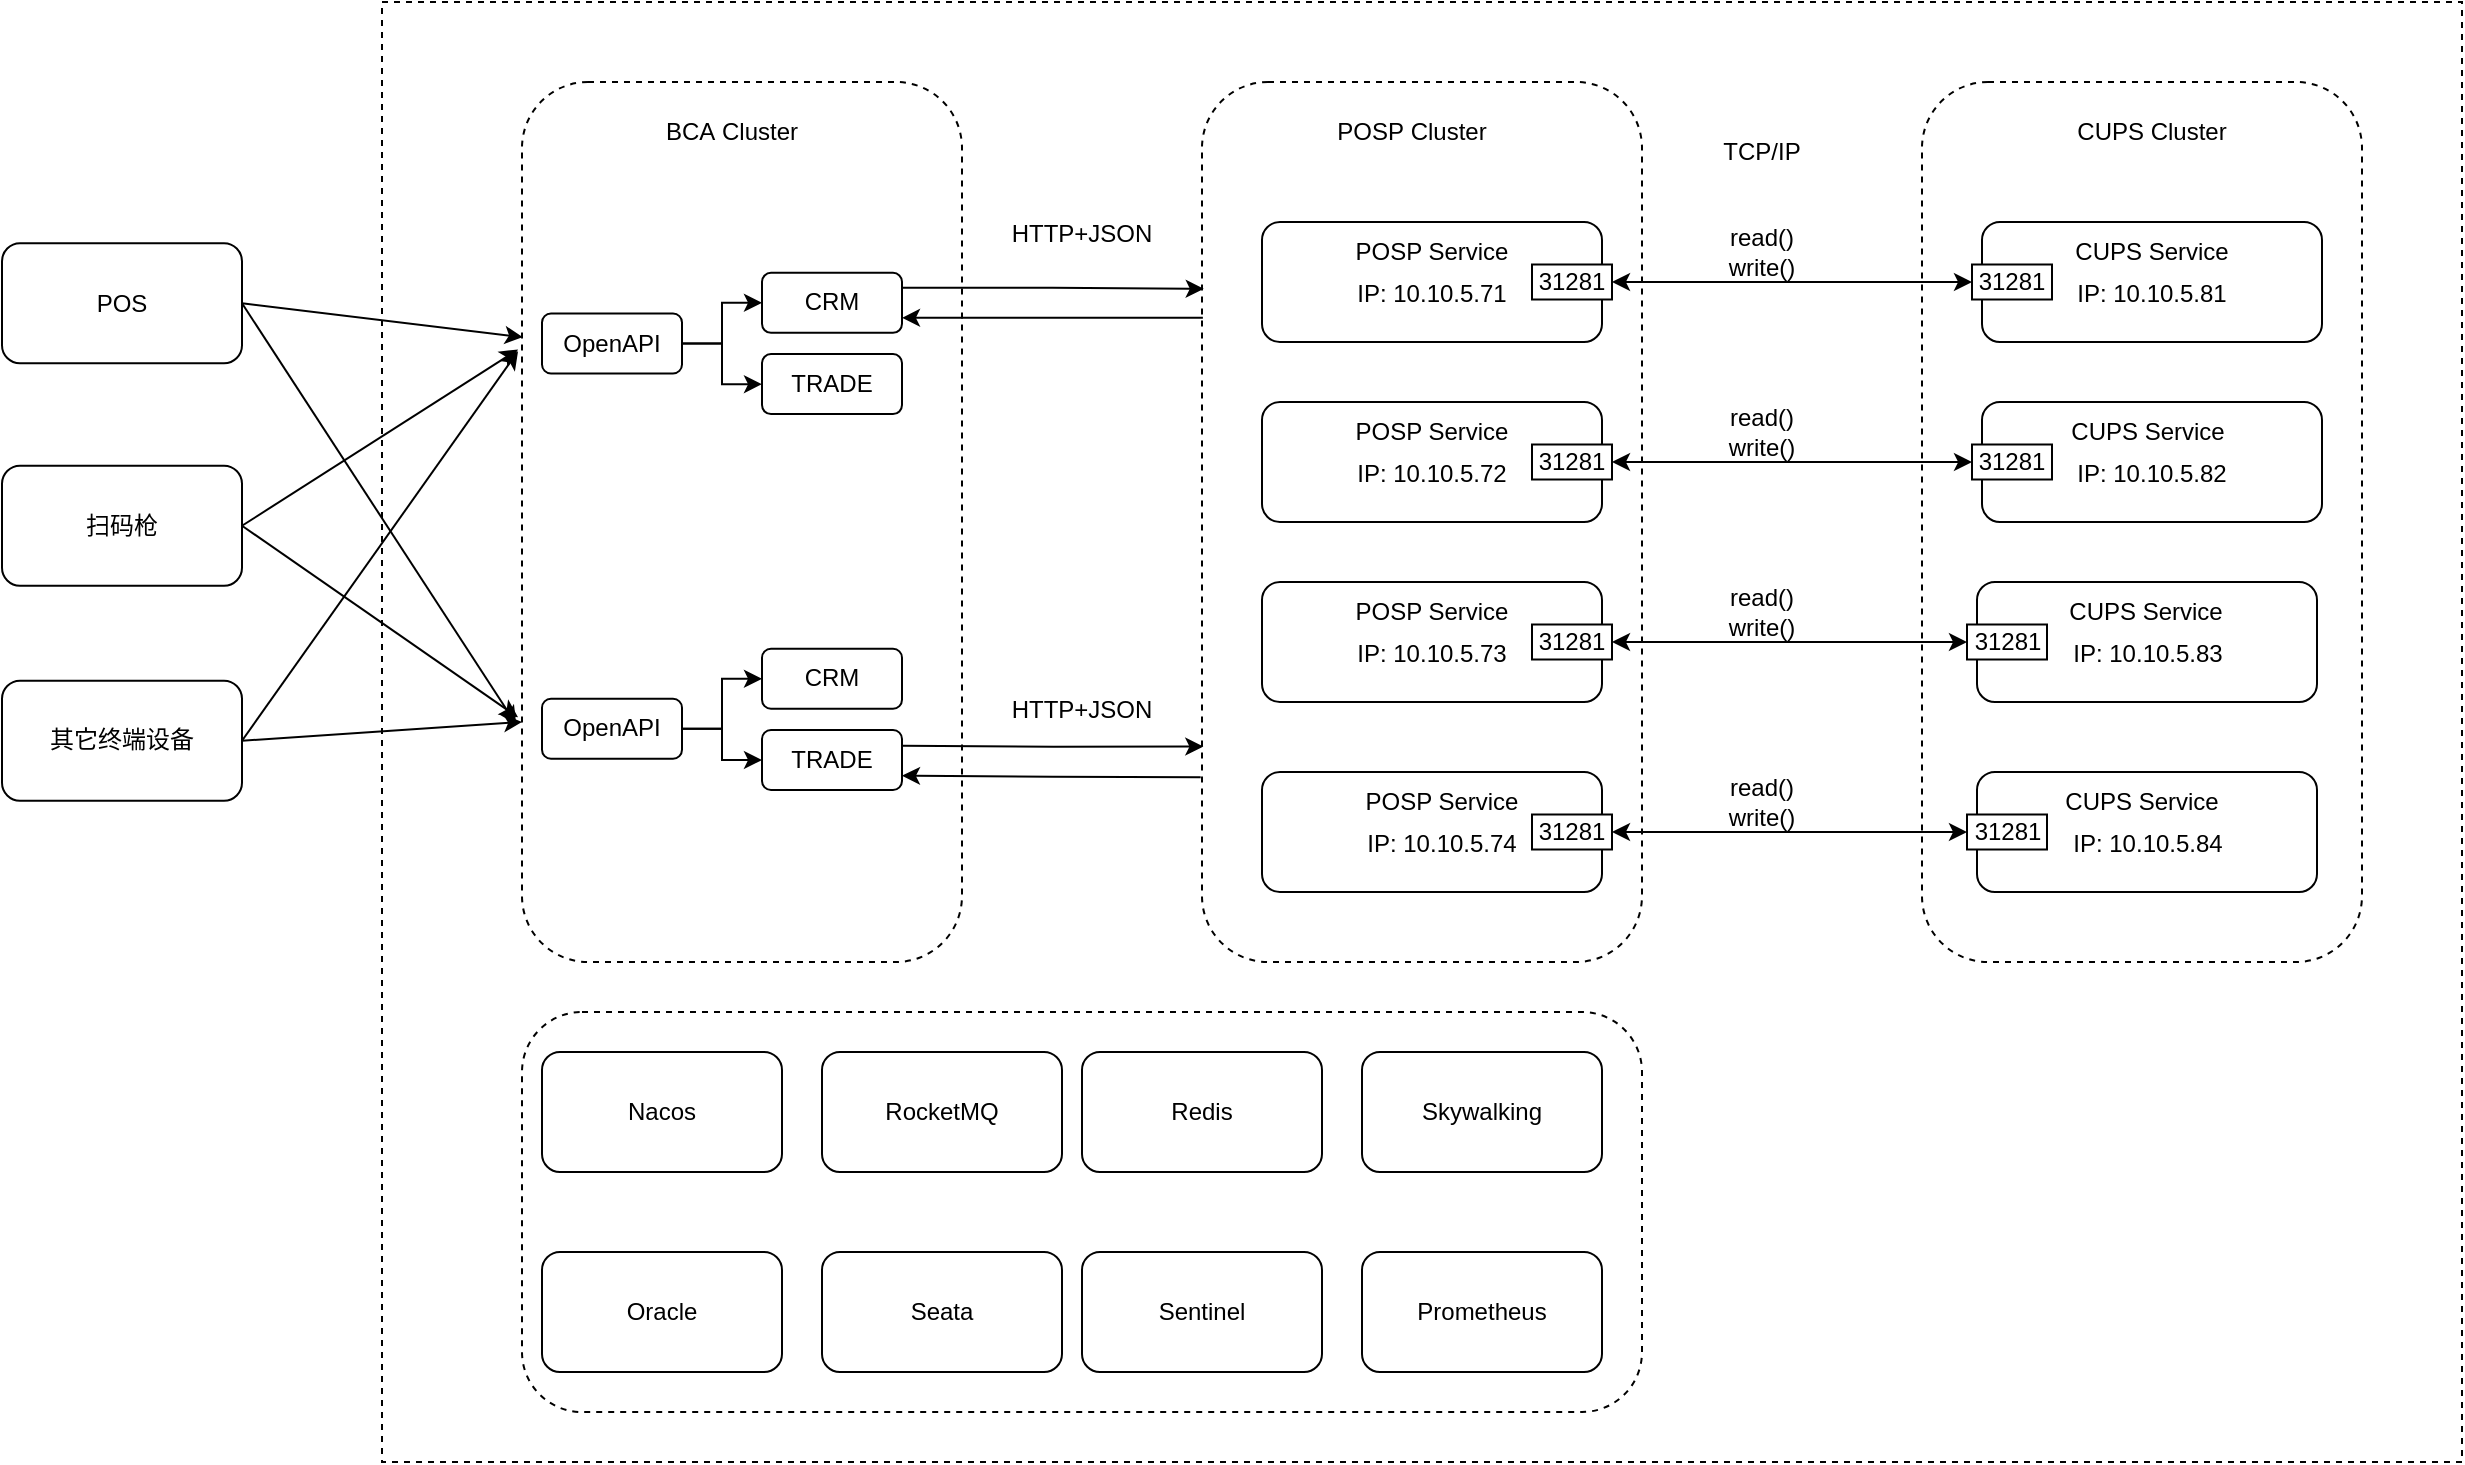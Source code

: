 <mxfile version="26.1.1">
  <diagram name="第 1 页" id="-P5E99QZVnwb-VCPSgCj">
    <mxGraphModel dx="2243" dy="946" grid="1" gridSize="10" guides="1" tooltips="1" connect="1" arrows="1" fold="1" page="1" pageScale="1" pageWidth="827" pageHeight="1169" math="0" shadow="0">
      <root>
        <mxCell id="0" />
        <mxCell id="1" parent="0" />
        <mxCell id="w0YdTihby0F7IcrnFkbi-124" value="" style="rounded=0;whiteSpace=wrap;html=1;dashed=1;" vertex="1" parent="1">
          <mxGeometry x="-180" y="140" width="1040" height="730" as="geometry" />
        </mxCell>
        <mxCell id="w0YdTihby0F7IcrnFkbi-1" value="" style="rounded=1;whiteSpace=wrap;html=1;dashed=1;" vertex="1" parent="1">
          <mxGeometry x="590" y="180" width="220" height="440" as="geometry" />
        </mxCell>
        <mxCell id="w0YdTihby0F7IcrnFkbi-6" value="&lt;div style=&quot;text-align: start;&quot;&gt;&lt;span style=&quot;background-color: transparent; color: light-dark(rgb(0, 0, 0), rgb(255, 255, 255));&quot;&gt;CUPS Cluster&lt;/span&gt;&lt;/div&gt;" style="text;html=1;align=center;verticalAlign=middle;whiteSpace=wrap;rounded=0;" vertex="1" parent="1">
          <mxGeometry x="665" y="190" width="80" height="30" as="geometry" />
        </mxCell>
        <mxCell id="w0YdTihby0F7IcrnFkbi-7" value="" style="rounded=1;whiteSpace=wrap;html=1;" vertex="1" parent="1">
          <mxGeometry x="620" y="250" width="170" height="60" as="geometry" />
        </mxCell>
        <mxCell id="w0YdTihby0F7IcrnFkbi-9" value="IP: 10.10.5.81" style="text;html=1;align=center;verticalAlign=middle;whiteSpace=wrap;rounded=0;" vertex="1" parent="1">
          <mxGeometry x="655" y="271.25" width="100" height="30" as="geometry" />
        </mxCell>
        <mxCell id="w0YdTihby0F7IcrnFkbi-11" value="31281" style="rounded=0;whiteSpace=wrap;html=1;" vertex="1" parent="1">
          <mxGeometry x="615" y="271.25" width="40" height="17.5" as="geometry" />
        </mxCell>
        <mxCell id="w0YdTihby0F7IcrnFkbi-12" value="CUPS Service" style="text;html=1;align=center;verticalAlign=middle;whiteSpace=wrap;rounded=0;" vertex="1" parent="1">
          <mxGeometry x="656.25" y="250" width="97.5" height="30" as="geometry" />
        </mxCell>
        <mxCell id="w0YdTihby0F7IcrnFkbi-17" value="" style="rounded=1;whiteSpace=wrap;html=1;" vertex="1" parent="1">
          <mxGeometry x="620" y="340" width="170" height="60" as="geometry" />
        </mxCell>
        <mxCell id="w0YdTihby0F7IcrnFkbi-18" value="IP: 10.10.5.82" style="text;html=1;align=center;verticalAlign=middle;whiteSpace=wrap;rounded=0;" vertex="1" parent="1">
          <mxGeometry x="655" y="361.25" width="100" height="30" as="geometry" />
        </mxCell>
        <mxCell id="w0YdTihby0F7IcrnFkbi-19" value="31281" style="rounded=0;whiteSpace=wrap;html=1;" vertex="1" parent="1">
          <mxGeometry x="615" y="361.25" width="40" height="17.5" as="geometry" />
        </mxCell>
        <mxCell id="w0YdTihby0F7IcrnFkbi-21" value="" style="rounded=1;whiteSpace=wrap;html=1;" vertex="1" parent="1">
          <mxGeometry x="617.5" y="430" width="170" height="60" as="geometry" />
        </mxCell>
        <mxCell id="w0YdTihby0F7IcrnFkbi-22" value="IP: 10.10.5.83" style="text;html=1;align=center;verticalAlign=middle;whiteSpace=wrap;rounded=0;" vertex="1" parent="1">
          <mxGeometry x="652.5" y="451.25" width="100" height="30" as="geometry" />
        </mxCell>
        <mxCell id="w0YdTihby0F7IcrnFkbi-23" value="31281" style="rounded=0;whiteSpace=wrap;html=1;" vertex="1" parent="1">
          <mxGeometry x="612.5" y="451.25" width="40" height="17.5" as="geometry" />
        </mxCell>
        <mxCell id="w0YdTihby0F7IcrnFkbi-25" value="" style="rounded=1;whiteSpace=wrap;html=1;" vertex="1" parent="1">
          <mxGeometry x="617.5" y="525" width="170" height="60" as="geometry" />
        </mxCell>
        <mxCell id="w0YdTihby0F7IcrnFkbi-26" value="IP: 10.10.5.84" style="text;html=1;align=center;verticalAlign=middle;whiteSpace=wrap;rounded=0;" vertex="1" parent="1">
          <mxGeometry x="652.5" y="546.25" width="100" height="30" as="geometry" />
        </mxCell>
        <mxCell id="w0YdTihby0F7IcrnFkbi-27" value="31281" style="rounded=0;whiteSpace=wrap;html=1;" vertex="1" parent="1">
          <mxGeometry x="612.5" y="546.25" width="40" height="17.5" as="geometry" />
        </mxCell>
        <mxCell id="w0YdTihby0F7IcrnFkbi-29" value="" style="rounded=1;whiteSpace=wrap;html=1;dashed=1;" vertex="1" parent="1">
          <mxGeometry x="230" y="180" width="220" height="440" as="geometry" />
        </mxCell>
        <mxCell id="w0YdTihby0F7IcrnFkbi-30" value="POSP&amp;nbsp;&lt;span style=&quot;text-align: start;&quot;&gt;Cluster&lt;/span&gt;" style="text;html=1;align=center;verticalAlign=middle;whiteSpace=wrap;rounded=0;" vertex="1" parent="1">
          <mxGeometry x="290" y="190" width="90" height="30" as="geometry" />
        </mxCell>
        <mxCell id="w0YdTihby0F7IcrnFkbi-31" value="" style="rounded=1;whiteSpace=wrap;html=1;" vertex="1" parent="1">
          <mxGeometry x="260" y="525" width="170" height="60" as="geometry" />
        </mxCell>
        <mxCell id="w0YdTihby0F7IcrnFkbi-32" value="IP: 10.10.5.74" style="text;html=1;align=center;verticalAlign=middle;whiteSpace=wrap;rounded=0;" vertex="1" parent="1">
          <mxGeometry x="300" y="546.25" width="100" height="30" as="geometry" />
        </mxCell>
        <mxCell id="w0YdTihby0F7IcrnFkbi-65" style="edgeStyle=orthogonalEdgeStyle;rounded=0;orthogonalLoop=1;jettySize=auto;html=1;exitX=1;exitY=0.5;exitDx=0;exitDy=0;entryX=0;entryY=0.5;entryDx=0;entryDy=0;startArrow=classic;startFill=1;" edge="1" parent="1" source="w0YdTihby0F7IcrnFkbi-33" target="w0YdTihby0F7IcrnFkbi-27">
          <mxGeometry relative="1" as="geometry" />
        </mxCell>
        <mxCell id="w0YdTihby0F7IcrnFkbi-33" value="31281" style="rounded=0;whiteSpace=wrap;html=1;" vertex="1" parent="1">
          <mxGeometry x="395" y="546.25" width="40" height="17.5" as="geometry" />
        </mxCell>
        <mxCell id="w0YdTihby0F7IcrnFkbi-39" value="" style="rounded=1;whiteSpace=wrap;html=1;" vertex="1" parent="1">
          <mxGeometry x="260" y="430" width="170" height="60" as="geometry" />
        </mxCell>
        <mxCell id="w0YdTihby0F7IcrnFkbi-40" value="IP: 10.10.5.73" style="text;html=1;align=center;verticalAlign=middle;whiteSpace=wrap;rounded=0;" vertex="1" parent="1">
          <mxGeometry x="295" y="451.25" width="100" height="30" as="geometry" />
        </mxCell>
        <mxCell id="w0YdTihby0F7IcrnFkbi-63" style="edgeStyle=orthogonalEdgeStyle;rounded=0;orthogonalLoop=1;jettySize=auto;html=1;exitX=1;exitY=0.5;exitDx=0;exitDy=0;entryX=0;entryY=0.5;entryDx=0;entryDy=0;startArrow=classic;startFill=1;" edge="1" parent="1" source="w0YdTihby0F7IcrnFkbi-41" target="w0YdTihby0F7IcrnFkbi-23">
          <mxGeometry relative="1" as="geometry" />
        </mxCell>
        <mxCell id="w0YdTihby0F7IcrnFkbi-41" value="31281" style="rounded=0;whiteSpace=wrap;html=1;" vertex="1" parent="1">
          <mxGeometry x="395" y="451.25" width="40" height="17.5" as="geometry" />
        </mxCell>
        <mxCell id="w0YdTihby0F7IcrnFkbi-43" value="" style="rounded=1;whiteSpace=wrap;html=1;" vertex="1" parent="1">
          <mxGeometry x="260" y="340" width="170" height="60" as="geometry" />
        </mxCell>
        <mxCell id="w0YdTihby0F7IcrnFkbi-44" value="IP: 10.10.5.72" style="text;html=1;align=center;verticalAlign=middle;whiteSpace=wrap;rounded=0;" vertex="1" parent="1">
          <mxGeometry x="295" y="361.25" width="100" height="30" as="geometry" />
        </mxCell>
        <mxCell id="w0YdTihby0F7IcrnFkbi-61" style="edgeStyle=orthogonalEdgeStyle;rounded=0;orthogonalLoop=1;jettySize=auto;html=1;exitX=1;exitY=0.5;exitDx=0;exitDy=0;startArrow=classic;startFill=1;" edge="1" parent="1" source="w0YdTihby0F7IcrnFkbi-45" target="w0YdTihby0F7IcrnFkbi-19">
          <mxGeometry relative="1" as="geometry" />
        </mxCell>
        <mxCell id="w0YdTihby0F7IcrnFkbi-45" value="31281" style="rounded=0;whiteSpace=wrap;html=1;" vertex="1" parent="1">
          <mxGeometry x="395" y="361.25" width="40" height="17.5" as="geometry" />
        </mxCell>
        <mxCell id="w0YdTihby0F7IcrnFkbi-47" value="" style="rounded=1;whiteSpace=wrap;html=1;" vertex="1" parent="1">
          <mxGeometry x="260" y="250" width="170" height="60" as="geometry" />
        </mxCell>
        <mxCell id="w0YdTihby0F7IcrnFkbi-48" value="IP: 10.10.5.71" style="text;html=1;align=center;verticalAlign=middle;whiteSpace=wrap;rounded=0;" vertex="1" parent="1">
          <mxGeometry x="295" y="271.25" width="100" height="30" as="geometry" />
        </mxCell>
        <mxCell id="w0YdTihby0F7IcrnFkbi-59" style="edgeStyle=orthogonalEdgeStyle;rounded=0;orthogonalLoop=1;jettySize=auto;html=1;exitX=1;exitY=0.5;exitDx=0;exitDy=0;entryX=0;entryY=0.5;entryDx=0;entryDy=0;startArrow=classic;startFill=1;" edge="1" parent="1" source="w0YdTihby0F7IcrnFkbi-49" target="w0YdTihby0F7IcrnFkbi-11">
          <mxGeometry relative="1" as="geometry" />
        </mxCell>
        <mxCell id="w0YdTihby0F7IcrnFkbi-49" value="31281" style="rounded=0;whiteSpace=wrap;html=1;" vertex="1" parent="1">
          <mxGeometry x="395" y="271.25" width="40" height="17.5" as="geometry" />
        </mxCell>
        <mxCell id="w0YdTihby0F7IcrnFkbi-50" value="POSP Service" style="text;html=1;align=center;verticalAlign=middle;whiteSpace=wrap;rounded=0;" vertex="1" parent="1">
          <mxGeometry x="300" y="250" width="90" height="30" as="geometry" />
        </mxCell>
        <mxCell id="w0YdTihby0F7IcrnFkbi-51" value="" style="rounded=1;whiteSpace=wrap;html=1;dashed=1;" vertex="1" parent="1">
          <mxGeometry x="-110" y="180" width="220" height="440" as="geometry" />
        </mxCell>
        <mxCell id="w0YdTihby0F7IcrnFkbi-52" value="BCA&amp;nbsp;&lt;span style=&quot;text-align: start;&quot;&gt;Cluster&lt;/span&gt;" style="text;html=1;align=center;verticalAlign=middle;whiteSpace=wrap;rounded=0;" vertex="1" parent="1">
          <mxGeometry x="-60" y="190" width="110" height="30" as="geometry" />
        </mxCell>
        <mxCell id="w0YdTihby0F7IcrnFkbi-53" value="POS" style="rounded=1;whiteSpace=wrap;html=1;" vertex="1" parent="1">
          <mxGeometry x="-370" y="260.63" width="120" height="60" as="geometry" />
        </mxCell>
        <mxCell id="w0YdTihby0F7IcrnFkbi-54" value="扫码枪" style="rounded=1;whiteSpace=wrap;html=1;" vertex="1" parent="1">
          <mxGeometry x="-370" y="371.88" width="120" height="60" as="geometry" />
        </mxCell>
        <mxCell id="w0YdTihby0F7IcrnFkbi-103" style="edgeStyle=none;rounded=0;orthogonalLoop=1;jettySize=auto;html=1;exitX=1;exitY=0.5;exitDx=0;exitDy=0;" edge="1" parent="1" source="w0YdTihby0F7IcrnFkbi-55">
          <mxGeometry relative="1" as="geometry">
            <mxPoint x="-110" y="500" as="targetPoint" />
          </mxGeometry>
        </mxCell>
        <mxCell id="w0YdTihby0F7IcrnFkbi-55" value="其它终端设备" style="rounded=1;whiteSpace=wrap;html=1;" vertex="1" parent="1">
          <mxGeometry x="-370" y="479.38" width="120" height="60" as="geometry" />
        </mxCell>
        <mxCell id="w0YdTihby0F7IcrnFkbi-60" value="read()&lt;div&gt;&lt;span style=&quot;background-color: transparent; color: light-dark(rgb(0, 0, 0), rgb(255, 255, 255));&quot;&gt;write()&lt;/span&gt;&lt;/div&gt;" style="text;html=1;align=center;verticalAlign=middle;whiteSpace=wrap;rounded=0;" vertex="1" parent="1">
          <mxGeometry x="480" y="250" width="60" height="30" as="geometry" />
        </mxCell>
        <mxCell id="w0YdTihby0F7IcrnFkbi-62" value="read()&lt;div&gt;&lt;span style=&quot;background-color: transparent; color: light-dark(rgb(0, 0, 0), rgb(255, 255, 255));&quot;&gt;write()&lt;/span&gt;&lt;/div&gt;" style="text;html=1;align=center;verticalAlign=middle;whiteSpace=wrap;rounded=0;" vertex="1" parent="1">
          <mxGeometry x="480" y="340" width="60" height="30" as="geometry" />
        </mxCell>
        <mxCell id="w0YdTihby0F7IcrnFkbi-64" value="read()&lt;div&gt;&lt;span style=&quot;background-color: transparent; color: light-dark(rgb(0, 0, 0), rgb(255, 255, 255));&quot;&gt;write()&lt;/span&gt;&lt;/div&gt;" style="text;html=1;align=center;verticalAlign=middle;whiteSpace=wrap;rounded=0;" vertex="1" parent="1">
          <mxGeometry x="480" y="430" width="60" height="30" as="geometry" />
        </mxCell>
        <mxCell id="w0YdTihby0F7IcrnFkbi-66" value="read()&lt;div&gt;&lt;span style=&quot;background-color: transparent; color: light-dark(rgb(0, 0, 0), rgb(255, 255, 255));&quot;&gt;write()&lt;/span&gt;&lt;/div&gt;" style="text;html=1;align=center;verticalAlign=middle;whiteSpace=wrap;rounded=0;" vertex="1" parent="1">
          <mxGeometry x="480" y="525" width="60" height="30" as="geometry" />
        </mxCell>
        <mxCell id="w0YdTihby0F7IcrnFkbi-78" style="edgeStyle=orthogonalEdgeStyle;rounded=0;orthogonalLoop=1;jettySize=auto;html=1;exitX=1;exitY=0.5;exitDx=0;exitDy=0;" edge="1" parent="1" source="w0YdTihby0F7IcrnFkbi-68" target="w0YdTihby0F7IcrnFkbi-70">
          <mxGeometry relative="1" as="geometry" />
        </mxCell>
        <mxCell id="w0YdTihby0F7IcrnFkbi-79" style="edgeStyle=orthogonalEdgeStyle;rounded=0;orthogonalLoop=1;jettySize=auto;html=1;exitX=1;exitY=0.5;exitDx=0;exitDy=0;" edge="1" parent="1" source="w0YdTihby0F7IcrnFkbi-68" target="w0YdTihby0F7IcrnFkbi-71">
          <mxGeometry relative="1" as="geometry" />
        </mxCell>
        <mxCell id="w0YdTihby0F7IcrnFkbi-68" value="OpenAPI" style="rounded=1;whiteSpace=wrap;html=1;" vertex="1" parent="1">
          <mxGeometry x="-100" y="295.75" width="70" height="30" as="geometry" />
        </mxCell>
        <mxCell id="w0YdTihby0F7IcrnFkbi-80" style="edgeStyle=orthogonalEdgeStyle;rounded=0;orthogonalLoop=1;jettySize=auto;html=1;exitX=1;exitY=0.5;exitDx=0;exitDy=0;" edge="1" parent="1" source="w0YdTihby0F7IcrnFkbi-69" target="w0YdTihby0F7IcrnFkbi-76">
          <mxGeometry relative="1" as="geometry" />
        </mxCell>
        <mxCell id="w0YdTihby0F7IcrnFkbi-81" style="edgeStyle=orthogonalEdgeStyle;rounded=0;orthogonalLoop=1;jettySize=auto;html=1;exitX=1;exitY=0.5;exitDx=0;exitDy=0;" edge="1" parent="1" source="w0YdTihby0F7IcrnFkbi-69" target="w0YdTihby0F7IcrnFkbi-77">
          <mxGeometry relative="1" as="geometry" />
        </mxCell>
        <mxCell id="w0YdTihby0F7IcrnFkbi-69" value="OpenAPI" style="rounded=1;whiteSpace=wrap;html=1;" vertex="1" parent="1">
          <mxGeometry x="-100" y="488.38" width="70" height="30" as="geometry" />
        </mxCell>
        <mxCell id="w0YdTihby0F7IcrnFkbi-70" value="CRM" style="rounded=1;whiteSpace=wrap;html=1;" vertex="1" parent="1">
          <mxGeometry x="10" y="275.43" width="70" height="30" as="geometry" />
        </mxCell>
        <mxCell id="w0YdTihby0F7IcrnFkbi-71" value="TRADE" style="rounded=1;whiteSpace=wrap;html=1;" vertex="1" parent="1">
          <mxGeometry x="10" y="316.06" width="70" height="30" as="geometry" />
        </mxCell>
        <mxCell id="w0YdTihby0F7IcrnFkbi-76" value="CRM" style="rounded=1;whiteSpace=wrap;html=1;" vertex="1" parent="1">
          <mxGeometry x="10" y="463.37" width="70" height="30" as="geometry" />
        </mxCell>
        <mxCell id="w0YdTihby0F7IcrnFkbi-77" value="TRADE" style="rounded=1;whiteSpace=wrap;html=1;" vertex="1" parent="1">
          <mxGeometry x="10" y="504" width="70" height="30" as="geometry" />
        </mxCell>
        <mxCell id="w0YdTihby0F7IcrnFkbi-82" value="TCP/IP" style="text;html=1;align=center;verticalAlign=middle;whiteSpace=wrap;rounded=0;" vertex="1" parent="1">
          <mxGeometry x="480" y="200" width="60" height="30" as="geometry" />
        </mxCell>
        <mxCell id="w0YdTihby0F7IcrnFkbi-87" style="edgeStyle=orthogonalEdgeStyle;rounded=0;orthogonalLoop=1;jettySize=auto;html=1;exitX=1;exitY=0.25;exitDx=0;exitDy=0;entryX=0.004;entryY=0.235;entryDx=0;entryDy=0;entryPerimeter=0;" edge="1" parent="1" source="w0YdTihby0F7IcrnFkbi-70" target="w0YdTihby0F7IcrnFkbi-29">
          <mxGeometry relative="1" as="geometry" />
        </mxCell>
        <mxCell id="w0YdTihby0F7IcrnFkbi-88" style="edgeStyle=orthogonalEdgeStyle;rounded=0;orthogonalLoop=1;jettySize=auto;html=1;exitX=1;exitY=0.75;exitDx=0;exitDy=0;entryX=0.002;entryY=0.268;entryDx=0;entryDy=0;entryPerimeter=0;startArrow=classic;startFill=1;endArrow=none;" edge="1" parent="1" source="w0YdTihby0F7IcrnFkbi-70" target="w0YdTihby0F7IcrnFkbi-29">
          <mxGeometry relative="1" as="geometry" />
        </mxCell>
        <mxCell id="w0YdTihby0F7IcrnFkbi-89" style="edgeStyle=orthogonalEdgeStyle;rounded=0;orthogonalLoop=1;jettySize=auto;html=1;exitX=1;exitY=0.25;exitDx=0;exitDy=0;entryX=0.003;entryY=0.662;entryDx=0;entryDy=0;entryPerimeter=0;" edge="1" parent="1">
          <mxGeometry relative="1" as="geometry">
            <mxPoint x="80" y="511.87" as="sourcePoint" />
            <mxPoint x="230.66" y="512.28" as="targetPoint" />
          </mxGeometry>
        </mxCell>
        <mxCell id="w0YdTihby0F7IcrnFkbi-90" style="edgeStyle=orthogonalEdgeStyle;rounded=0;orthogonalLoop=1;jettySize=auto;html=1;exitX=1;exitY=0.75;exitDx=0;exitDy=0;entryX=-0.003;entryY=0.697;entryDx=0;entryDy=0;entryPerimeter=0;startArrow=classic;startFill=1;endArrow=none;" edge="1" parent="1">
          <mxGeometry relative="1" as="geometry">
            <mxPoint x="80" y="526.87" as="sourcePoint" />
            <mxPoint x="229.34" y="527.68" as="targetPoint" />
          </mxGeometry>
        </mxCell>
        <mxCell id="w0YdTihby0F7IcrnFkbi-91" value="HTTP+JSON" style="text;html=1;align=center;verticalAlign=middle;whiteSpace=wrap;rounded=0;" vertex="1" parent="1">
          <mxGeometry x="130" y="241.25" width="80" height="30" as="geometry" />
        </mxCell>
        <mxCell id="w0YdTihby0F7IcrnFkbi-92" value="HTTP+JSON" style="text;html=1;align=center;verticalAlign=middle;whiteSpace=wrap;rounded=0;" vertex="1" parent="1">
          <mxGeometry x="130" y="479.38" width="80" height="30" as="geometry" />
        </mxCell>
        <mxCell id="w0YdTihby0F7IcrnFkbi-97" style="edgeStyle=none;rounded=0;orthogonalLoop=1;jettySize=auto;html=1;exitX=1;exitY=0.5;exitDx=0;exitDy=0;entryX=-0.009;entryY=0.722;entryDx=0;entryDy=0;entryPerimeter=0;" edge="1" parent="1" source="w0YdTihby0F7IcrnFkbi-54" target="w0YdTihby0F7IcrnFkbi-51">
          <mxGeometry relative="1" as="geometry" />
        </mxCell>
        <mxCell id="w0YdTihby0F7IcrnFkbi-98" style="edgeStyle=none;rounded=0;orthogonalLoop=1;jettySize=auto;html=1;exitX=1;exitY=0.5;exitDx=0;exitDy=0;entryX=0.002;entryY=0.29;entryDx=0;entryDy=0;entryPerimeter=0;" edge="1" parent="1" source="w0YdTihby0F7IcrnFkbi-53" target="w0YdTihby0F7IcrnFkbi-51">
          <mxGeometry relative="1" as="geometry" />
        </mxCell>
        <mxCell id="w0YdTihby0F7IcrnFkbi-99" style="edgeStyle=none;rounded=0;orthogonalLoop=1;jettySize=auto;html=1;exitX=1;exitY=0.5;exitDx=0;exitDy=0;entryX=-0.009;entryY=0.304;entryDx=0;entryDy=0;entryPerimeter=0;" edge="1" parent="1" source="w0YdTihby0F7IcrnFkbi-54" target="w0YdTihby0F7IcrnFkbi-51">
          <mxGeometry relative="1" as="geometry" />
        </mxCell>
        <mxCell id="w0YdTihby0F7IcrnFkbi-100" style="edgeStyle=none;rounded=0;orthogonalLoop=1;jettySize=auto;html=1;exitX=1;exitY=0.5;exitDx=0;exitDy=0;entryX=-0.009;entryY=0.306;entryDx=0;entryDy=0;entryPerimeter=0;" edge="1" parent="1" source="w0YdTihby0F7IcrnFkbi-55" target="w0YdTihby0F7IcrnFkbi-51">
          <mxGeometry relative="1" as="geometry" />
        </mxCell>
        <mxCell id="w0YdTihby0F7IcrnFkbi-102" style="edgeStyle=none;rounded=0;orthogonalLoop=1;jettySize=auto;html=1;exitX=1;exitY=0.5;exitDx=0;exitDy=0;entryX=-0.013;entryY=0.73;entryDx=0;entryDy=0;entryPerimeter=0;" edge="1" parent="1" source="w0YdTihby0F7IcrnFkbi-53" target="w0YdTihby0F7IcrnFkbi-51">
          <mxGeometry relative="1" as="geometry" />
        </mxCell>
        <mxCell id="w0YdTihby0F7IcrnFkbi-104" value="" style="rounded=1;whiteSpace=wrap;html=1;dashed=1;" vertex="1" parent="1">
          <mxGeometry x="-110" y="645" width="560" height="200" as="geometry" />
        </mxCell>
        <mxCell id="w0YdTihby0F7IcrnFkbi-106" value="Nacos" style="rounded=1;whiteSpace=wrap;html=1;" vertex="1" parent="1">
          <mxGeometry x="-100" y="665" width="120" height="60" as="geometry" />
        </mxCell>
        <mxCell id="w0YdTihby0F7IcrnFkbi-107" value="RocketMQ" style="rounded=1;whiteSpace=wrap;html=1;" vertex="1" parent="1">
          <mxGeometry x="40" y="665" width="120" height="60" as="geometry" />
        </mxCell>
        <mxCell id="w0YdTihby0F7IcrnFkbi-111" value="Redis" style="rounded=1;whiteSpace=wrap;html=1;" vertex="1" parent="1">
          <mxGeometry x="170" y="665" width="120" height="60" as="geometry" />
        </mxCell>
        <mxCell id="w0YdTihby0F7IcrnFkbi-112" value="Skywalking" style="rounded=1;whiteSpace=wrap;html=1;" vertex="1" parent="1">
          <mxGeometry x="310" y="665" width="120" height="60" as="geometry" />
        </mxCell>
        <mxCell id="w0YdTihby0F7IcrnFkbi-113" value="Oracle" style="rounded=1;whiteSpace=wrap;html=1;" vertex="1" parent="1">
          <mxGeometry x="-100" y="765" width="120" height="60" as="geometry" />
        </mxCell>
        <mxCell id="w0YdTihby0F7IcrnFkbi-114" value="Seata" style="rounded=1;whiteSpace=wrap;html=1;" vertex="1" parent="1">
          <mxGeometry x="40" y="765" width="120" height="60" as="geometry" />
        </mxCell>
        <mxCell id="w0YdTihby0F7IcrnFkbi-115" value="Sentinel" style="rounded=1;whiteSpace=wrap;html=1;" vertex="1" parent="1">
          <mxGeometry x="170" y="765" width="120" height="60" as="geometry" />
        </mxCell>
        <mxCell id="w0YdTihby0F7IcrnFkbi-116" value="&lt;span style=&quot;font-weight: 400;&quot;&gt;Prometheus&lt;/span&gt;" style="rounded=1;whiteSpace=wrap;html=1;fontStyle=1" vertex="1" parent="1">
          <mxGeometry x="310" y="765" width="120" height="60" as="geometry" />
        </mxCell>
        <mxCell id="w0YdTihby0F7IcrnFkbi-117" value="POSP Service" style="text;html=1;align=center;verticalAlign=middle;whiteSpace=wrap;rounded=0;" vertex="1" parent="1">
          <mxGeometry x="300" y="340" width="90" height="30" as="geometry" />
        </mxCell>
        <mxCell id="w0YdTihby0F7IcrnFkbi-118" value="POSP Service" style="text;html=1;align=center;verticalAlign=middle;whiteSpace=wrap;rounded=0;" vertex="1" parent="1">
          <mxGeometry x="300" y="430" width="90" height="30" as="geometry" />
        </mxCell>
        <mxCell id="w0YdTihby0F7IcrnFkbi-119" value="POSP Service" style="text;html=1;align=center;verticalAlign=middle;whiteSpace=wrap;rounded=0;" vertex="1" parent="1">
          <mxGeometry x="305" y="525" width="90" height="30" as="geometry" />
        </mxCell>
        <mxCell id="w0YdTihby0F7IcrnFkbi-120" value="CUPS Service" style="text;html=1;align=center;verticalAlign=middle;whiteSpace=wrap;rounded=0;" vertex="1" parent="1">
          <mxGeometry x="653.75" y="340" width="97.5" height="30" as="geometry" />
        </mxCell>
        <mxCell id="w0YdTihby0F7IcrnFkbi-121" value="CUPS Service" style="text;html=1;align=center;verticalAlign=middle;whiteSpace=wrap;rounded=0;" vertex="1" parent="1">
          <mxGeometry x="652.5" y="430" width="97.5" height="30" as="geometry" />
        </mxCell>
        <mxCell id="w0YdTihby0F7IcrnFkbi-122" value="CUPS Service" style="text;html=1;align=center;verticalAlign=middle;whiteSpace=wrap;rounded=0;" vertex="1" parent="1">
          <mxGeometry x="651.25" y="525" width="97.5" height="30" as="geometry" />
        </mxCell>
      </root>
    </mxGraphModel>
  </diagram>
</mxfile>
